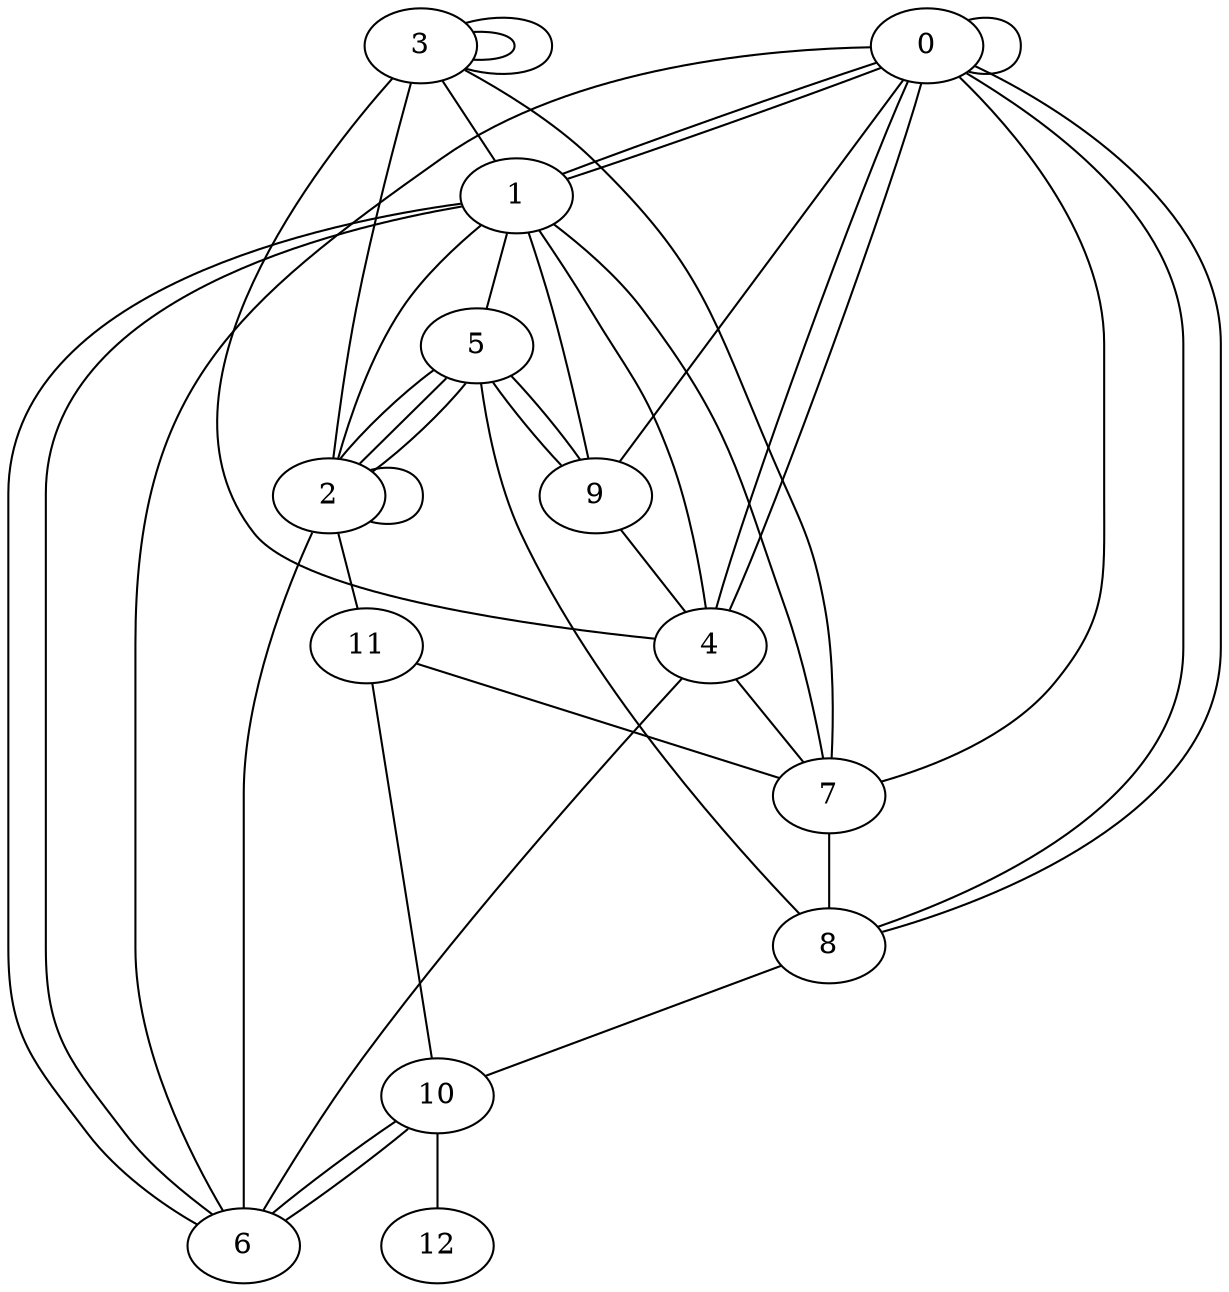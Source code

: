 graph G {
0;
1;
2;
3;
4;
5;
6;
7;
8;
9;
10;
11;
12;
4--0 ;
0--8 ;
1--5 ;
7--8 ;
2--11 ;
3--7 ;
9--4 ;
3--3 ;
0--1 ;
0--0 ;
10--11 ;
9--5 ;
0--1 ;
11--7 ;
9--1 ;
3--2 ;
3--3 ;
10--6 ;
6--1 ;
8--5 ;
2--5 ;
4--7 ;
10--6 ;
3--4 ;
10--12 ;
6--0 ;
1--7 ;
8--0 ;
4--6 ;
2--2 ;
0--4 ;
8--10 ;
3--1 ;
5--9 ;
4--1 ;
5--2 ;
1--6 ;
0--7 ;
2--6 ;
5--2 ;
9--0 ;
2--1 ;
}
